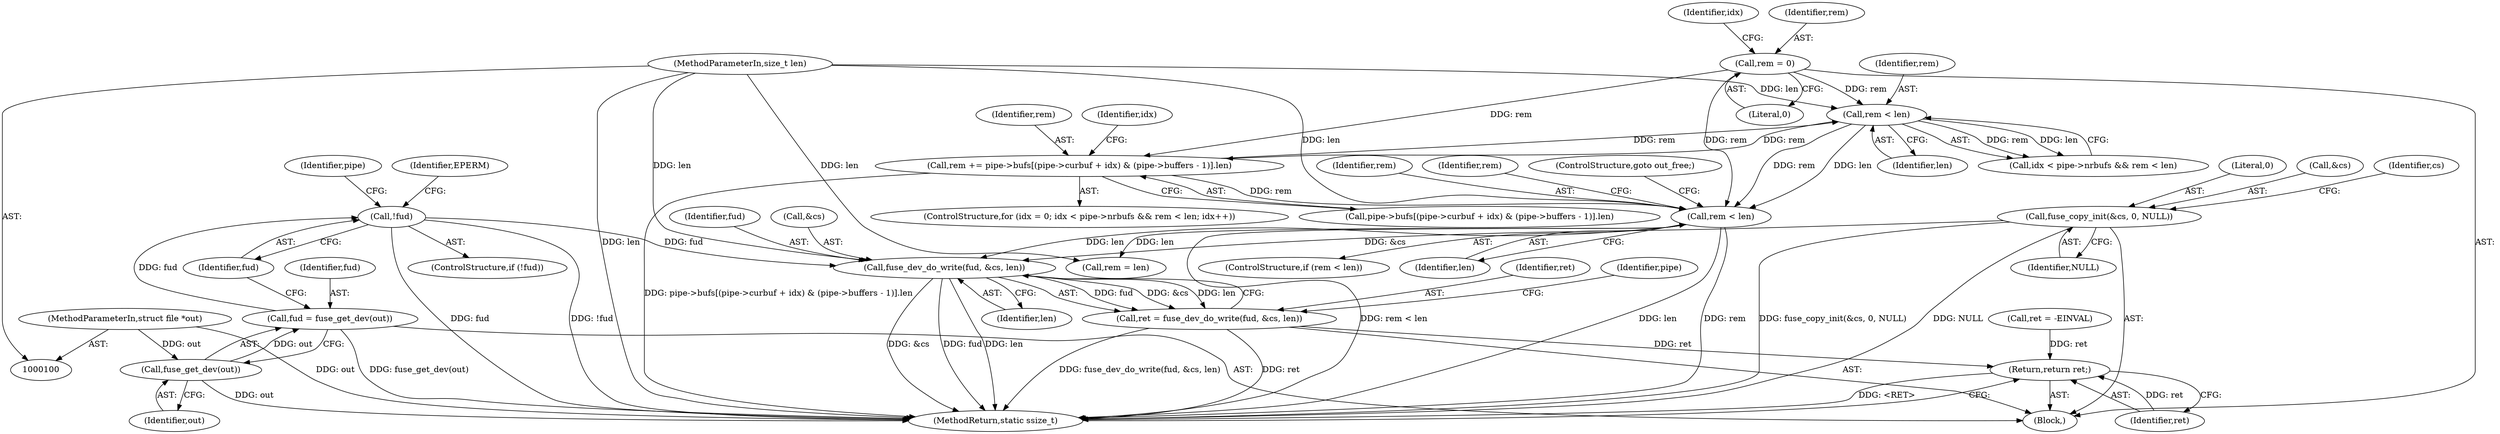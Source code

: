 digraph "0_linux_6b3a707736301c2128ca85ce85fb13f60b5e350a@API" {
"1000341" [label="(Call,fuse_dev_do_write(fud, &cs, len))"];
"1000119" [label="(Call,!fud)"];
"1000114" [label="(Call,fud = fuse_get_dev(out))"];
"1000116" [label="(Call,fuse_get_dev(out))"];
"1000102" [label="(MethodParameterIn,struct file *out)"];
"1000310" [label="(Call,fuse_copy_init(&cs, 0, NULL))"];
"1000104" [label="(MethodParameterIn,size_t len)"];
"1000189" [label="(Call,rem < len)"];
"1000165" [label="(Call,rem += pipe->bufs[(pipe->curbuf + idx) & (pipe->buffers - 1)].len)"];
"1000147" [label="(Call,rem = 0)"];
"1000160" [label="(Call,rem < len)"];
"1000339" [label="(Call,ret = fuse_dev_do_write(fud, &cs, len))"];
"1000368" [label="(Return,return ret;)"];
"1000116" [label="(Call,fuse_get_dev(out))"];
"1000190" [label="(Identifier,rem)"];
"1000161" [label="(Identifier,rem)"];
"1000194" [label="(Identifier,rem)"];
"1000192" [label="(ControlStructure,goto out_free;)"];
"1000114" [label="(Call,fud = fuse_get_dev(out))"];
"1000339" [label="(Call,ret = fuse_dev_do_write(fud, &cs, len))"];
"1000150" [label="(ControlStructure,for (idx = 0; idx < pipe->nrbufs && rem < len; idx++))"];
"1000313" [label="(Literal,0)"];
"1000118" [label="(ControlStructure,if (!fud))"];
"1000123" [label="(Identifier,EPERM)"];
"1000368" [label="(Return,return ret;)"];
"1000184" [label="(Call,ret = -EINVAL)"];
"1000343" [label="(Call,&cs)"];
"1000342" [label="(Identifier,fud)"];
"1000125" [label="(Identifier,pipe)"];
"1000314" [label="(Identifier,NULL)"];
"1000115" [label="(Identifier,fud)"];
"1000166" [label="(Identifier,rem)"];
"1000152" [label="(Identifier,idx)"];
"1000119" [label="(Call,!fud)"];
"1000164" [label="(Identifier,idx)"];
"1000191" [label="(Identifier,len)"];
"1000120" [label="(Identifier,fud)"];
"1000162" [label="(Identifier,len)"];
"1000369" [label="(Identifier,ret)"];
"1000311" [label="(Call,&cs)"];
"1000341" [label="(Call,fuse_dev_do_write(fud, &cs, len))"];
"1000345" [label="(Identifier,len)"];
"1000117" [label="(Identifier,out)"];
"1000189" [label="(Call,rem < len)"];
"1000370" [label="(MethodReturn,static ssize_t)"];
"1000106" [label="(Block,)"];
"1000148" [label="(Identifier,rem)"];
"1000102" [label="(MethodParameterIn,struct file *out)"];
"1000149" [label="(Literal,0)"];
"1000340" [label="(Identifier,ret)"];
"1000154" [label="(Call,idx < pipe->nrbufs && rem < len)"];
"1000317" [label="(Identifier,cs)"];
"1000188" [label="(ControlStructure,if (rem < len))"];
"1000160" [label="(Call,rem < len)"];
"1000147" [label="(Call,rem = 0)"];
"1000347" [label="(Identifier,pipe)"];
"1000193" [label="(Call,rem = len)"];
"1000167" [label="(Call,pipe->bufs[(pipe->curbuf + idx) & (pipe->buffers - 1)].len)"];
"1000104" [label="(MethodParameterIn,size_t len)"];
"1000165" [label="(Call,rem += pipe->bufs[(pipe->curbuf + idx) & (pipe->buffers - 1)].len)"];
"1000310" [label="(Call,fuse_copy_init(&cs, 0, NULL))"];
"1000341" -> "1000339"  [label="AST: "];
"1000341" -> "1000345"  [label="CFG: "];
"1000342" -> "1000341"  [label="AST: "];
"1000343" -> "1000341"  [label="AST: "];
"1000345" -> "1000341"  [label="AST: "];
"1000339" -> "1000341"  [label="CFG: "];
"1000341" -> "1000370"  [label="DDG: &cs"];
"1000341" -> "1000370"  [label="DDG: fud"];
"1000341" -> "1000370"  [label="DDG: len"];
"1000341" -> "1000339"  [label="DDG: fud"];
"1000341" -> "1000339"  [label="DDG: &cs"];
"1000341" -> "1000339"  [label="DDG: len"];
"1000119" -> "1000341"  [label="DDG: fud"];
"1000310" -> "1000341"  [label="DDG: &cs"];
"1000104" -> "1000341"  [label="DDG: len"];
"1000189" -> "1000341"  [label="DDG: len"];
"1000119" -> "1000118"  [label="AST: "];
"1000119" -> "1000120"  [label="CFG: "];
"1000120" -> "1000119"  [label="AST: "];
"1000123" -> "1000119"  [label="CFG: "];
"1000125" -> "1000119"  [label="CFG: "];
"1000119" -> "1000370"  [label="DDG: fud"];
"1000119" -> "1000370"  [label="DDG: !fud"];
"1000114" -> "1000119"  [label="DDG: fud"];
"1000114" -> "1000106"  [label="AST: "];
"1000114" -> "1000116"  [label="CFG: "];
"1000115" -> "1000114"  [label="AST: "];
"1000116" -> "1000114"  [label="AST: "];
"1000120" -> "1000114"  [label="CFG: "];
"1000114" -> "1000370"  [label="DDG: fuse_get_dev(out)"];
"1000116" -> "1000114"  [label="DDG: out"];
"1000116" -> "1000117"  [label="CFG: "];
"1000117" -> "1000116"  [label="AST: "];
"1000116" -> "1000370"  [label="DDG: out"];
"1000102" -> "1000116"  [label="DDG: out"];
"1000102" -> "1000100"  [label="AST: "];
"1000102" -> "1000370"  [label="DDG: out"];
"1000310" -> "1000106"  [label="AST: "];
"1000310" -> "1000314"  [label="CFG: "];
"1000311" -> "1000310"  [label="AST: "];
"1000313" -> "1000310"  [label="AST: "];
"1000314" -> "1000310"  [label="AST: "];
"1000317" -> "1000310"  [label="CFG: "];
"1000310" -> "1000370"  [label="DDG: fuse_copy_init(&cs, 0, NULL)"];
"1000310" -> "1000370"  [label="DDG: NULL"];
"1000104" -> "1000100"  [label="AST: "];
"1000104" -> "1000370"  [label="DDG: len"];
"1000104" -> "1000160"  [label="DDG: len"];
"1000104" -> "1000189"  [label="DDG: len"];
"1000104" -> "1000193"  [label="DDG: len"];
"1000189" -> "1000188"  [label="AST: "];
"1000189" -> "1000191"  [label="CFG: "];
"1000190" -> "1000189"  [label="AST: "];
"1000191" -> "1000189"  [label="AST: "];
"1000192" -> "1000189"  [label="CFG: "];
"1000194" -> "1000189"  [label="CFG: "];
"1000189" -> "1000370"  [label="DDG: len"];
"1000189" -> "1000370"  [label="DDG: rem"];
"1000189" -> "1000370"  [label="DDG: rem < len"];
"1000165" -> "1000189"  [label="DDG: rem"];
"1000147" -> "1000189"  [label="DDG: rem"];
"1000160" -> "1000189"  [label="DDG: rem"];
"1000160" -> "1000189"  [label="DDG: len"];
"1000189" -> "1000193"  [label="DDG: len"];
"1000165" -> "1000150"  [label="AST: "];
"1000165" -> "1000167"  [label="CFG: "];
"1000166" -> "1000165"  [label="AST: "];
"1000167" -> "1000165"  [label="AST: "];
"1000164" -> "1000165"  [label="CFG: "];
"1000165" -> "1000370"  [label="DDG: pipe->bufs[(pipe->curbuf + idx) & (pipe->buffers - 1)].len"];
"1000165" -> "1000160"  [label="DDG: rem"];
"1000147" -> "1000165"  [label="DDG: rem"];
"1000160" -> "1000165"  [label="DDG: rem"];
"1000147" -> "1000106"  [label="AST: "];
"1000147" -> "1000149"  [label="CFG: "];
"1000148" -> "1000147"  [label="AST: "];
"1000149" -> "1000147"  [label="AST: "];
"1000152" -> "1000147"  [label="CFG: "];
"1000147" -> "1000160"  [label="DDG: rem"];
"1000160" -> "1000154"  [label="AST: "];
"1000160" -> "1000162"  [label="CFG: "];
"1000161" -> "1000160"  [label="AST: "];
"1000162" -> "1000160"  [label="AST: "];
"1000154" -> "1000160"  [label="CFG: "];
"1000160" -> "1000154"  [label="DDG: rem"];
"1000160" -> "1000154"  [label="DDG: len"];
"1000339" -> "1000106"  [label="AST: "];
"1000340" -> "1000339"  [label="AST: "];
"1000347" -> "1000339"  [label="CFG: "];
"1000339" -> "1000370"  [label="DDG: ret"];
"1000339" -> "1000370"  [label="DDG: fuse_dev_do_write(fud, &cs, len)"];
"1000339" -> "1000368"  [label="DDG: ret"];
"1000368" -> "1000106"  [label="AST: "];
"1000368" -> "1000369"  [label="CFG: "];
"1000369" -> "1000368"  [label="AST: "];
"1000370" -> "1000368"  [label="CFG: "];
"1000368" -> "1000370"  [label="DDG: <RET>"];
"1000369" -> "1000368"  [label="DDG: ret"];
"1000184" -> "1000368"  [label="DDG: ret"];
}
